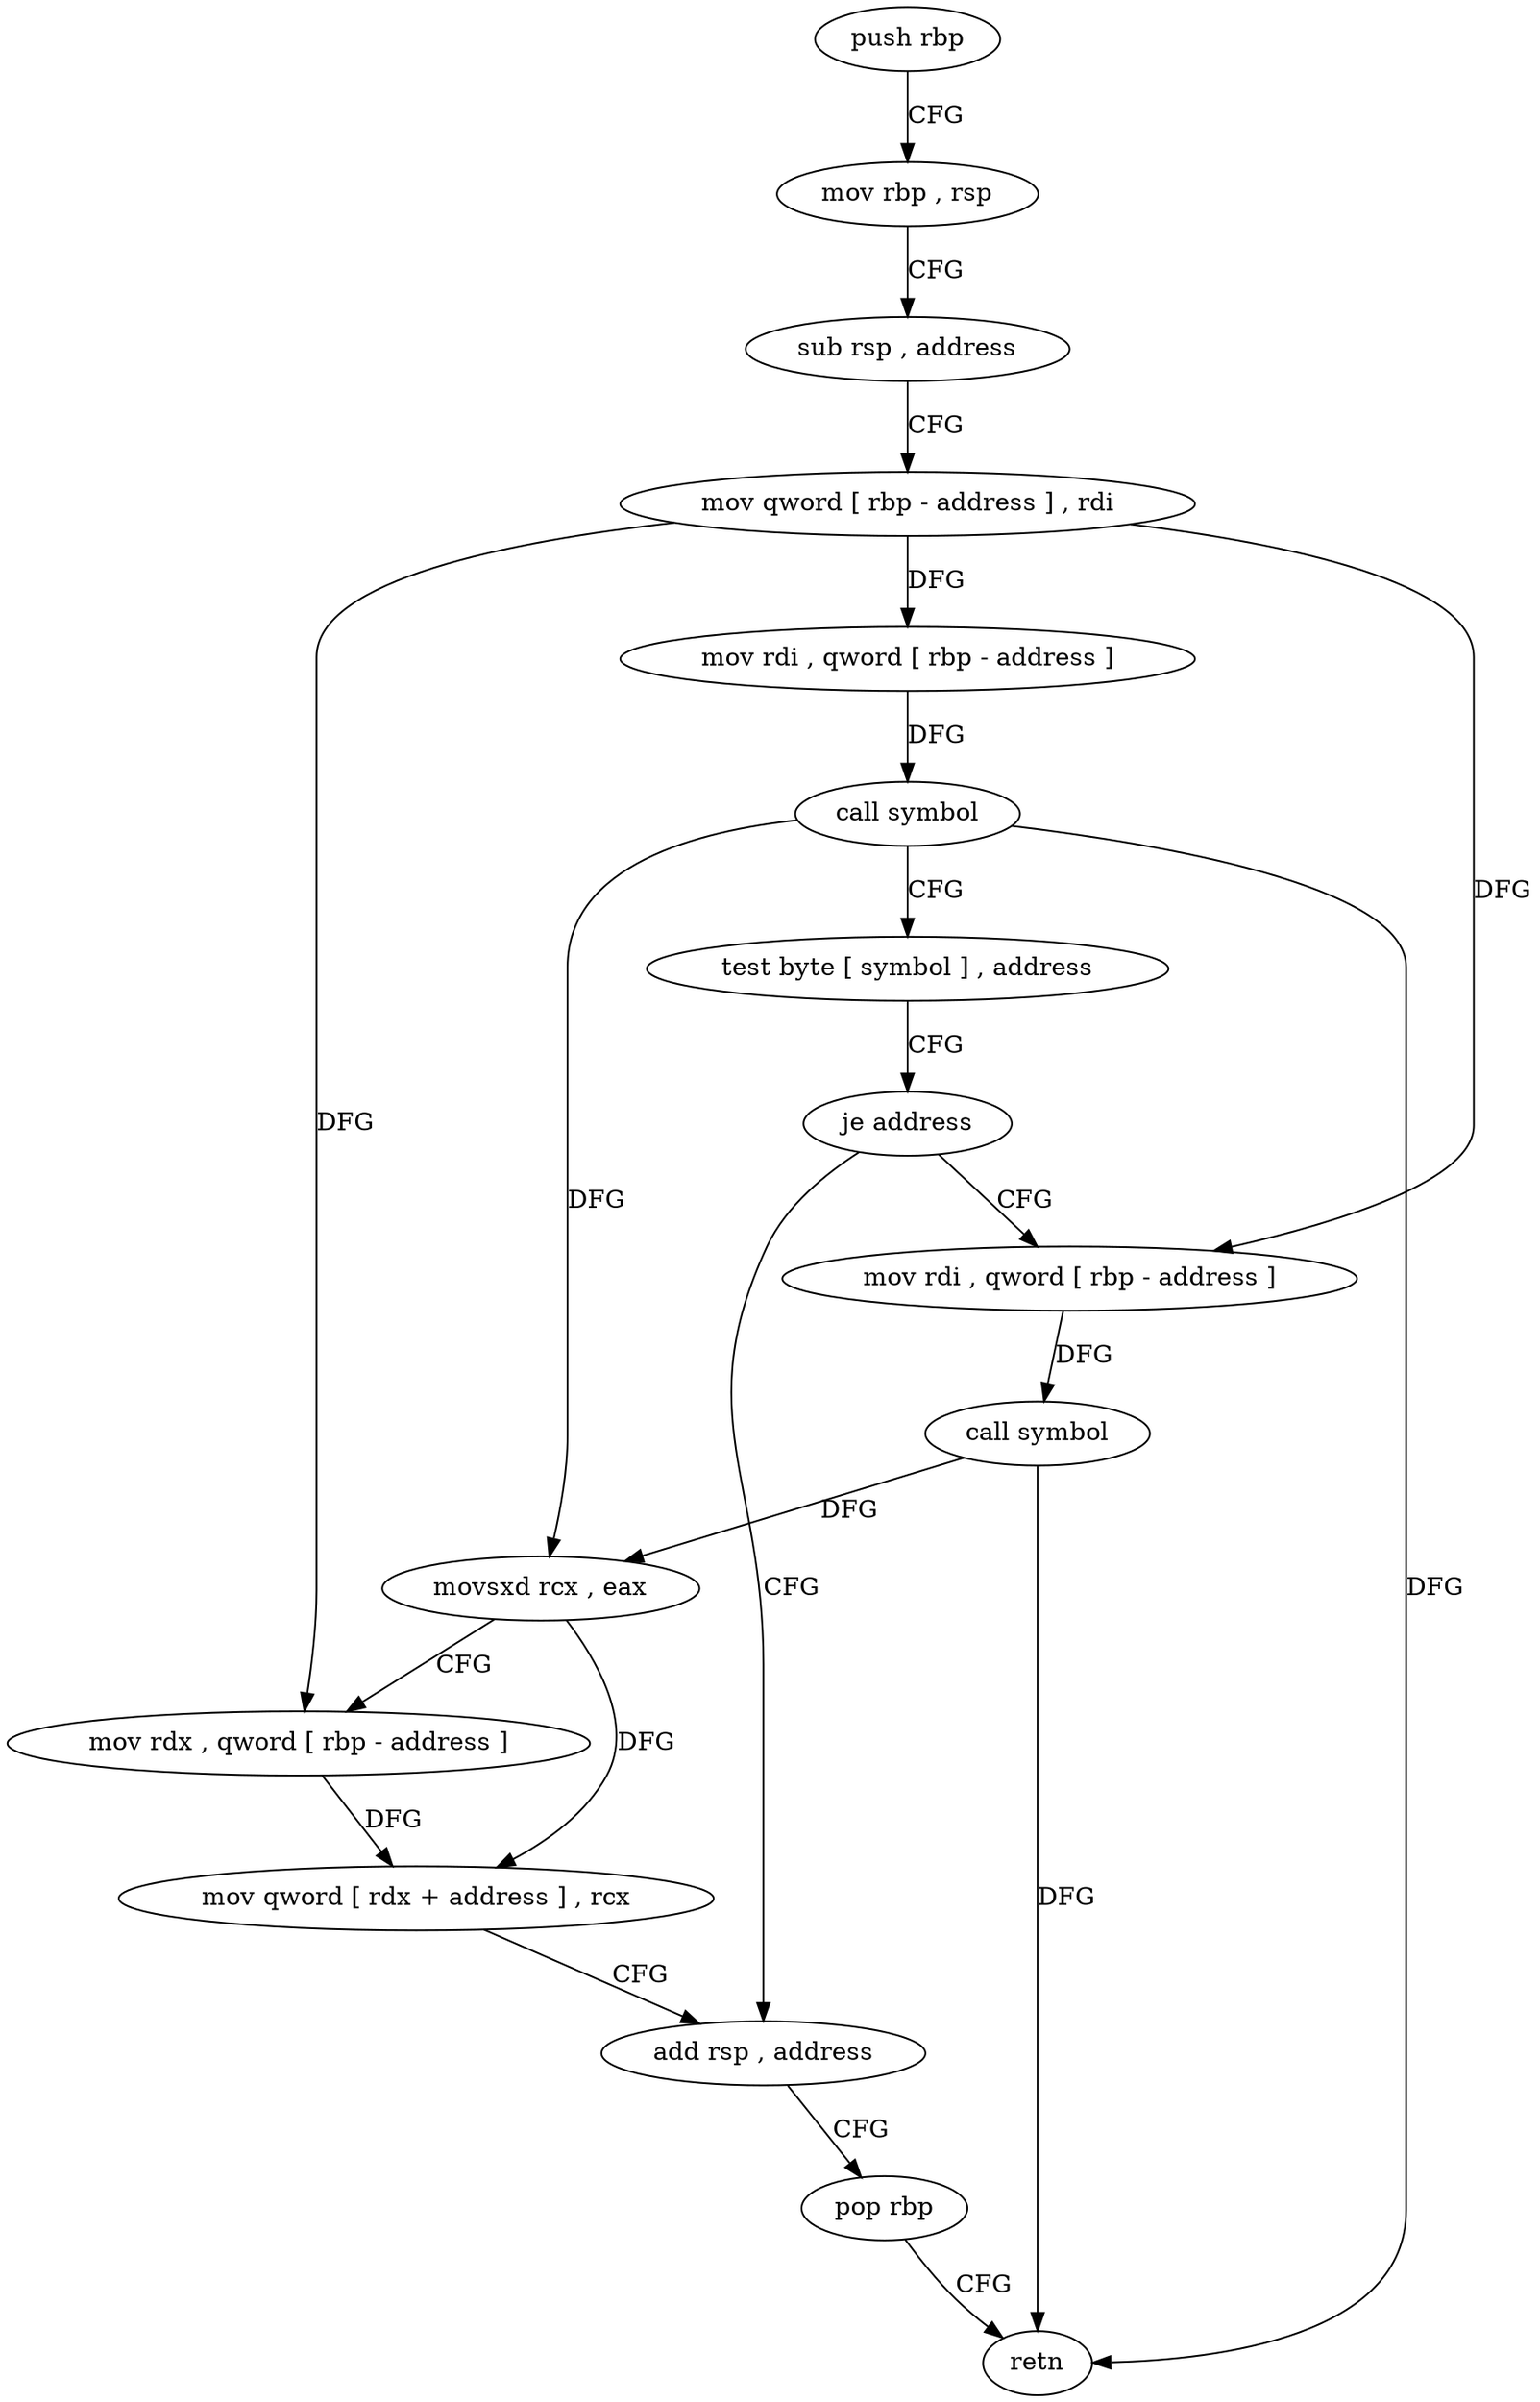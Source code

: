 digraph "func" {
"4212384" [label = "push rbp" ]
"4212385" [label = "mov rbp , rsp" ]
"4212388" [label = "sub rsp , address" ]
"4212392" [label = "mov qword [ rbp - address ] , rdi" ]
"4212396" [label = "mov rdi , qword [ rbp - address ]" ]
"4212400" [label = "call symbol" ]
"4212405" [label = "test byte [ symbol ] , address" ]
"4212413" [label = "je address" ]
"4212439" [label = "add rsp , address" ]
"4212419" [label = "mov rdi , qword [ rbp - address ]" ]
"4212443" [label = "pop rbp" ]
"4212444" [label = "retn" ]
"4212423" [label = "call symbol" ]
"4212428" [label = "movsxd rcx , eax" ]
"4212431" [label = "mov rdx , qword [ rbp - address ]" ]
"4212435" [label = "mov qword [ rdx + address ] , rcx" ]
"4212384" -> "4212385" [ label = "CFG" ]
"4212385" -> "4212388" [ label = "CFG" ]
"4212388" -> "4212392" [ label = "CFG" ]
"4212392" -> "4212396" [ label = "DFG" ]
"4212392" -> "4212419" [ label = "DFG" ]
"4212392" -> "4212431" [ label = "DFG" ]
"4212396" -> "4212400" [ label = "DFG" ]
"4212400" -> "4212405" [ label = "CFG" ]
"4212400" -> "4212444" [ label = "DFG" ]
"4212400" -> "4212428" [ label = "DFG" ]
"4212405" -> "4212413" [ label = "CFG" ]
"4212413" -> "4212439" [ label = "CFG" ]
"4212413" -> "4212419" [ label = "CFG" ]
"4212439" -> "4212443" [ label = "CFG" ]
"4212419" -> "4212423" [ label = "DFG" ]
"4212443" -> "4212444" [ label = "CFG" ]
"4212423" -> "4212428" [ label = "DFG" ]
"4212423" -> "4212444" [ label = "DFG" ]
"4212428" -> "4212431" [ label = "CFG" ]
"4212428" -> "4212435" [ label = "DFG" ]
"4212431" -> "4212435" [ label = "DFG" ]
"4212435" -> "4212439" [ label = "CFG" ]
}
